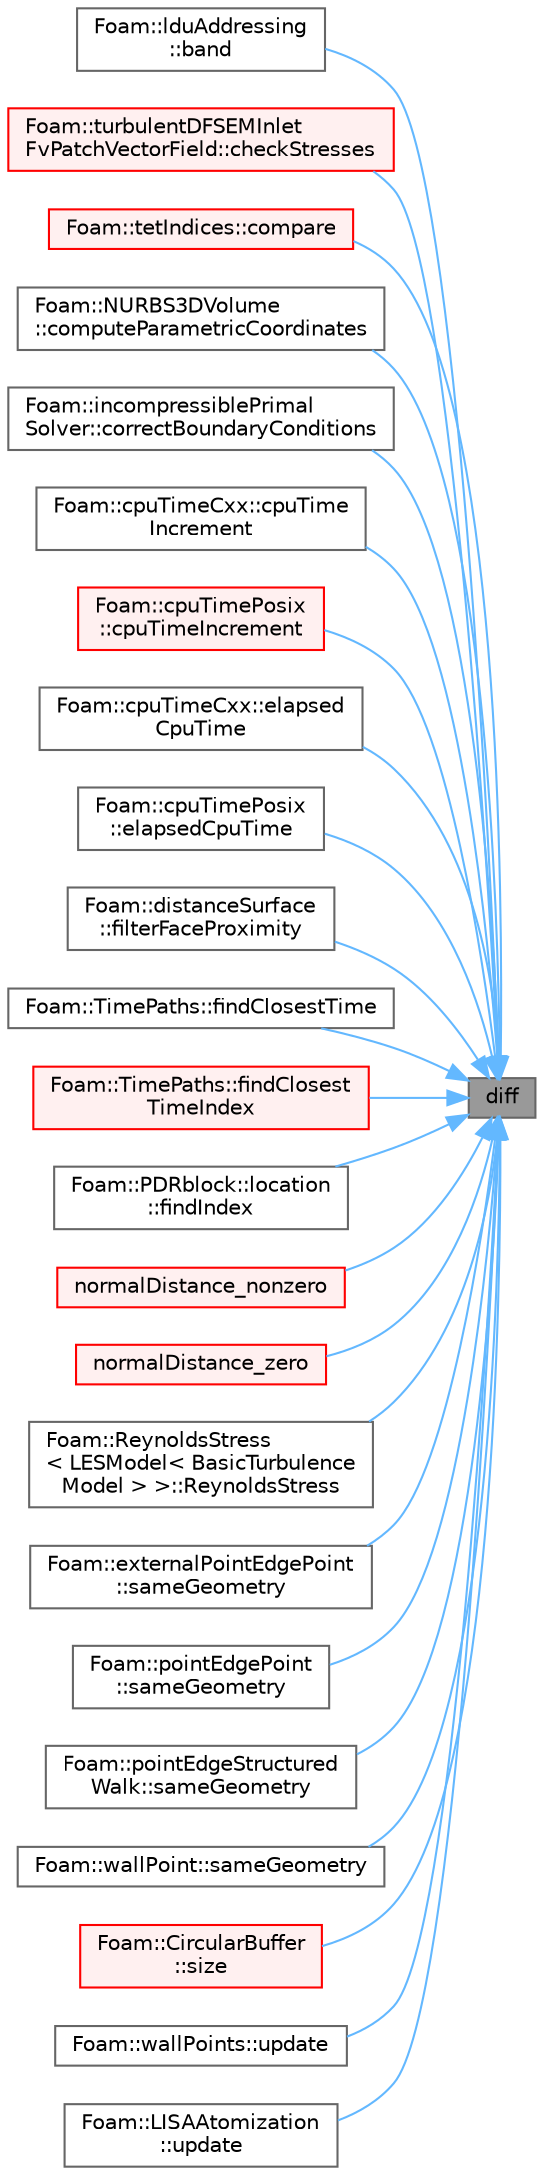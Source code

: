 digraph "diff"
{
 // LATEX_PDF_SIZE
  bgcolor="transparent";
  edge [fontname=Helvetica,fontsize=10,labelfontname=Helvetica,labelfontsize=10];
  node [fontname=Helvetica,fontsize=10,shape=box,height=0.2,width=0.4];
  rankdir="RL";
  Node1 [id="Node000001",label="diff",height=0.2,width=0.4,color="gray40", fillcolor="grey60", style="filled", fontcolor="black",tooltip=" "];
  Node1 -> Node2 [id="edge1_Node000001_Node000002",dir="back",color="steelblue1",style="solid",tooltip=" "];
  Node2 [id="Node000002",label="Foam::lduAddressing\l::band",height=0.2,width=0.4,color="grey40", fillcolor="white", style="filled",URL="$classFoam_1_1lduAddressing.html#a90a5be24211deb5a30bd2b9d72b28cd8",tooltip=" "];
  Node1 -> Node3 [id="edge2_Node000001_Node000003",dir="back",color="steelblue1",style="solid",tooltip=" "];
  Node3 [id="Node000003",label="Foam::turbulentDFSEMInlet\lFvPatchVectorField::checkStresses",height=0.2,width=0.4,color="red", fillcolor="#FFF0F0", style="filled",URL="$classFoam_1_1turbulentDFSEMInletFvPatchVectorField.html#a1317d431ae3a0037f97cd338bbed2c9d",tooltip=" "];
  Node1 -> Node6 [id="edge3_Node000001_Node000006",dir="back",color="steelblue1",style="solid",tooltip=" "];
  Node6 [id="Node000006",label="Foam::tetIndices::compare",height=0.2,width=0.4,color="red", fillcolor="#FFF0F0", style="filled",URL="$classFoam_1_1tetIndices.html#a2963d498616d8217f60ae4b4efc4c17b",tooltip=" "];
  Node1 -> Node11 [id="edge4_Node000001_Node000011",dir="back",color="steelblue1",style="solid",tooltip=" "];
  Node11 [id="Node000011",label="Foam::NURBS3DVolume\l::computeParametricCoordinates",height=0.2,width=0.4,color="grey40", fillcolor="white", style="filled",URL="$classFoam_1_1NURBS3DVolume.html#a10bd183cfa82f8b8621fe94947acffd0",tooltip=" "];
  Node1 -> Node12 [id="edge5_Node000001_Node000012",dir="back",color="steelblue1",style="solid",tooltip=" "];
  Node12 [id="Node000012",label="Foam::incompressiblePrimal\lSolver::correctBoundaryConditions",height=0.2,width=0.4,color="grey40", fillcolor="white", style="filled",URL="$classFoam_1_1incompressiblePrimalSolver.html#acaf6878ef900e593c4b20812f1b567d6",tooltip=" "];
  Node1 -> Node13 [id="edge6_Node000001_Node000013",dir="back",color="steelblue1",style="solid",tooltip=" "];
  Node13 [id="Node000013",label="Foam::cpuTimeCxx::cpuTime\lIncrement",height=0.2,width=0.4,color="grey40", fillcolor="white", style="filled",URL="$classFoam_1_1cpuTimeCxx.html#a4175329836735c8e826766a016455fa1",tooltip=" "];
  Node1 -> Node14 [id="edge7_Node000001_Node000014",dir="back",color="steelblue1",style="solid",tooltip=" "];
  Node14 [id="Node000014",label="Foam::cpuTimePosix\l::cpuTimeIncrement",height=0.2,width=0.4,color="red", fillcolor="#FFF0F0", style="filled",URL="$classFoam_1_1cpuTimePosix.html#a4175329836735c8e826766a016455fa1",tooltip=" "];
  Node1 -> Node17 [id="edge8_Node000001_Node000017",dir="back",color="steelblue1",style="solid",tooltip=" "];
  Node17 [id="Node000017",label="Foam::cpuTimeCxx::elapsed\lCpuTime",height=0.2,width=0.4,color="grey40", fillcolor="white", style="filled",URL="$classFoam_1_1cpuTimeCxx.html#ac589384279953cf4e8db360f129590a0",tooltip=" "];
  Node1 -> Node18 [id="edge9_Node000001_Node000018",dir="back",color="steelblue1",style="solid",tooltip=" "];
  Node18 [id="Node000018",label="Foam::cpuTimePosix\l::elapsedCpuTime",height=0.2,width=0.4,color="grey40", fillcolor="white", style="filled",URL="$classFoam_1_1cpuTimePosix.html#ac589384279953cf4e8db360f129590a0",tooltip=" "];
  Node1 -> Node19 [id="edge10_Node000001_Node000019",dir="back",color="steelblue1",style="solid",tooltip=" "];
  Node19 [id="Node000019",label="Foam::distanceSurface\l::filterFaceProximity",height=0.2,width=0.4,color="grey40", fillcolor="white", style="filled",URL="$classFoam_1_1distanceSurface.html#a05ad6db6ac175c43c11411141ecc7653",tooltip=" "];
  Node1 -> Node20 [id="edge11_Node000001_Node000020",dir="back",color="steelblue1",style="solid",tooltip=" "];
  Node20 [id="Node000020",label="Foam::TimePaths::findClosestTime",height=0.2,width=0.4,color="grey40", fillcolor="white", style="filled",URL="$classFoam_1_1TimePaths.html#aedcfed5ca63b8a6b3f1cb257cf2cead5",tooltip=" "];
  Node1 -> Node21 [id="edge12_Node000001_Node000021",dir="back",color="steelblue1",style="solid",tooltip=" "];
  Node21 [id="Node000021",label="Foam::TimePaths::findClosest\lTimeIndex",height=0.2,width=0.4,color="red", fillcolor="#FFF0F0", style="filled",URL="$classFoam_1_1TimePaths.html#a677c06481452f4f1eeeb3834073067c9",tooltip=" "];
  Node1 -> Node24 [id="edge13_Node000001_Node000024",dir="back",color="steelblue1",style="solid",tooltip=" "];
  Node24 [id="Node000024",label="Foam::PDRblock::location\l::findIndex",height=0.2,width=0.4,color="grey40", fillcolor="white", style="filled",URL="$classFoam_1_1PDRblock_1_1location.html#a1e8d349a91a9c05d4a709d09220bc93b",tooltip=" "];
  Node1 -> Node25 [id="edge14_Node000001_Node000025",dir="back",color="steelblue1",style="solid",tooltip=" "];
  Node25 [id="Node000025",label="normalDistance_nonzero",height=0.2,width=0.4,color="red", fillcolor="#FFF0F0", style="filled",URL="$namespaceFoam.html#a550e1e331a3e86dd1287e191961298ac",tooltip=" "];
  Node1 -> Node30 [id="edge15_Node000001_Node000030",dir="back",color="steelblue1",style="solid",tooltip=" "];
  Node30 [id="Node000030",label="normalDistance_zero",height=0.2,width=0.4,color="red", fillcolor="#FFF0F0", style="filled",URL="$namespaceFoam.html#a21fcd7909fbb9432e8aee5feb315aecd",tooltip=" "];
  Node1 -> Node32 [id="edge16_Node000001_Node000032",dir="back",color="steelblue1",style="solid",tooltip=" "];
  Node32 [id="Node000032",label="Foam::ReynoldsStress\l\< LESModel\< BasicTurbulence\lModel \> \>::ReynoldsStress",height=0.2,width=0.4,color="grey40", fillcolor="white", style="filled",URL="$classFoam_1_1ReynoldsStress.html#ad77bc0be954d5ad60c35d821c879eaec",tooltip=" "];
  Node1 -> Node33 [id="edge17_Node000001_Node000033",dir="back",color="steelblue1",style="solid",tooltip=" "];
  Node33 [id="Node000033",label="Foam::externalPointEdgePoint\l::sameGeometry",height=0.2,width=0.4,color="grey40", fillcolor="white", style="filled",URL="$classFoam_1_1externalPointEdgePoint.html#a2074fc1a6f6e2bc41211dc77522cca71",tooltip=" "];
  Node1 -> Node34 [id="edge18_Node000001_Node000034",dir="back",color="steelblue1",style="solid",tooltip=" "];
  Node34 [id="Node000034",label="Foam::pointEdgePoint\l::sameGeometry",height=0.2,width=0.4,color="grey40", fillcolor="white", style="filled",URL="$classFoam_1_1pointEdgePoint.html#a2f4b9dd272038ab76b9d49ba0d8b2387",tooltip=" "];
  Node1 -> Node35 [id="edge19_Node000001_Node000035",dir="back",color="steelblue1",style="solid",tooltip=" "];
  Node35 [id="Node000035",label="Foam::pointEdgeStructured\lWalk::sameGeometry",height=0.2,width=0.4,color="grey40", fillcolor="white", style="filled",URL="$classFoam_1_1pointEdgeStructuredWalk.html#a342fb17c832f0a9c7790779eb993d297",tooltip=" "];
  Node1 -> Node36 [id="edge20_Node000001_Node000036",dir="back",color="steelblue1",style="solid",tooltip=" "];
  Node36 [id="Node000036",label="Foam::wallPoint::sameGeometry",height=0.2,width=0.4,color="grey40", fillcolor="white", style="filled",URL="$classFoam_1_1wallPoint.html#a9055b188612a2352c828811c92cb138f",tooltip=" "];
  Node1 -> Node37 [id="edge21_Node000001_Node000037",dir="back",color="steelblue1",style="solid",tooltip=" "];
  Node37 [id="Node000037",label="Foam::CircularBuffer\l::size",height=0.2,width=0.4,color="red", fillcolor="#FFF0F0", style="filled",URL="$classFoam_1_1CircularBuffer.html#a95603446b248fe1ecf5dc59bcc2eaff0",tooltip=" "];
  Node1 -> Node40 [id="edge22_Node000001_Node000040",dir="back",color="steelblue1",style="solid",tooltip=" "];
  Node40 [id="Node000040",label="Foam::wallPoints::update",height=0.2,width=0.4,color="grey40", fillcolor="white", style="filled",URL="$classFoam_1_1wallPoints.html#ae34741ebca2651276eb125d6e1ffd92a",tooltip=" "];
  Node1 -> Node41 [id="edge23_Node000001_Node000041",dir="back",color="steelblue1",style="solid",tooltip=" "];
  Node41 [id="Node000041",label="Foam::LISAAtomization\l::update",height=0.2,width=0.4,color="grey40", fillcolor="white", style="filled",URL="$classFoam_1_1LISAAtomization.html#a617311295e966cd10b55344b12c29720",tooltip=" "];
}
